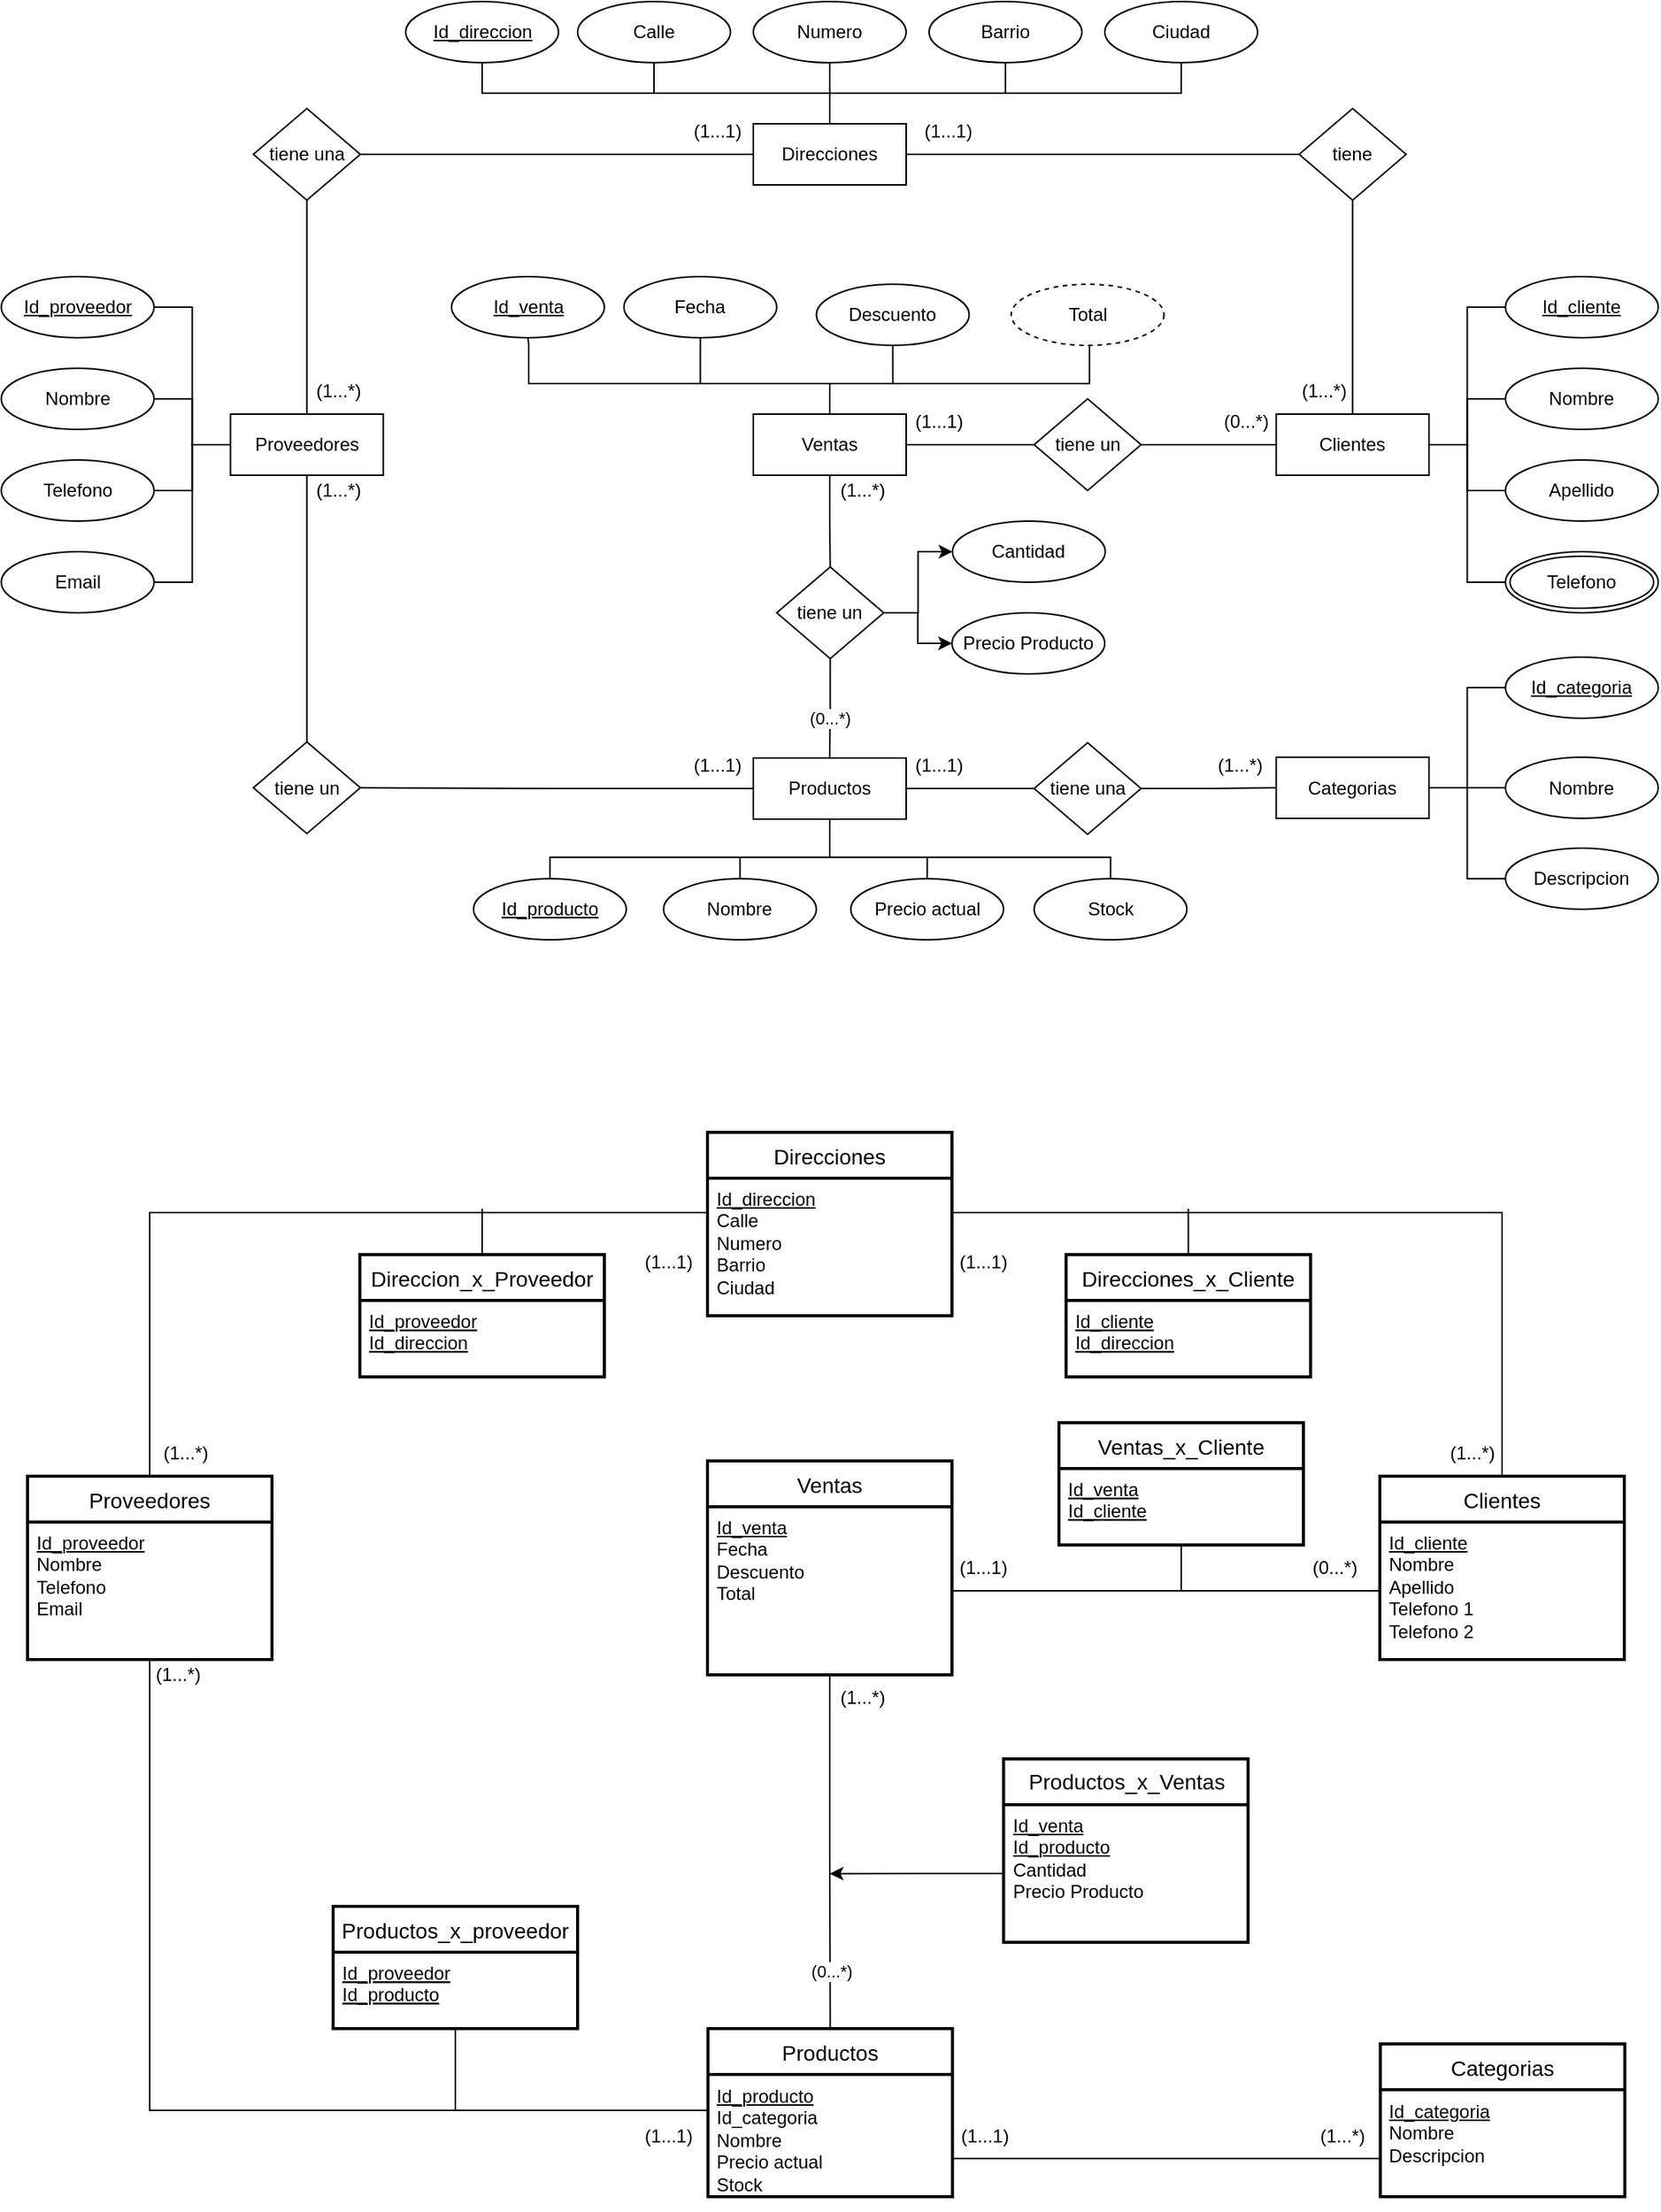 <mxfile version="21.1.2" type="device">
  <diagram name="Página-1" id="Vx8l0Do_V6UmgyALulDZ">
    <mxGraphModel dx="923" dy="1652" grid="1" gridSize="10" guides="1" tooltips="1" connect="1" arrows="1" fold="1" page="0" pageScale="1" pageWidth="1169" pageHeight="827" math="0" shadow="0">
      <root>
        <mxCell id="0" />
        <mxCell id="1" parent="0" />
        <mxCell id="NKKpo_6QR2AicrGkwhD3-380" style="edgeStyle=orthogonalEdgeStyle;rounded=0;orthogonalLoop=1;jettySize=auto;html=1;entryX=1;entryY=0.25;entryDx=0;entryDy=0;endArrow=none;endFill=0;" parent="1" source="NKKpo_6QR2AicrGkwhD3-164" target="NKKpo_6QR2AicrGkwhD3-171" edge="1">
          <mxGeometry relative="1" as="geometry">
            <Array as="points">
              <mxPoint x="1610" y="363" />
            </Array>
          </mxGeometry>
        </mxCell>
        <mxCell id="NKKpo_6QR2AicrGkwhD3-164" value="Clientes" style="swimlane;childLayout=stackLayout;horizontal=1;startSize=30;horizontalStack=0;rounded=0;fontSize=14;fontStyle=0;strokeWidth=2;resizeParent=0;resizeLast=1;shadow=0;dashed=0;align=center;" parent="1" vertex="1">
          <mxGeometry x="1530" y="535" width="160" height="120" as="geometry" />
        </mxCell>
        <mxCell id="NKKpo_6QR2AicrGkwhD3-165" value="&lt;u&gt;Id_cliente&lt;/u&gt;&lt;br&gt;Nombre&lt;br&gt;Apellido&lt;br&gt;Telefono 1&lt;br&gt;Telefono 2" style="align=left;strokeColor=none;fillColor=none;spacingLeft=4;fontSize=12;verticalAlign=top;resizable=0;rotatable=0;part=1;html=1;rounded=0;" parent="NKKpo_6QR2AicrGkwhD3-164" vertex="1">
          <mxGeometry y="30" width="160" height="90" as="geometry" />
        </mxCell>
        <mxCell id="NKKpo_6QR2AicrGkwhD3-170" value="Direcciones" style="swimlane;childLayout=stackLayout;horizontal=1;startSize=30;horizontalStack=0;rounded=0;fontSize=14;fontStyle=0;strokeWidth=2;resizeParent=0;resizeLast=1;shadow=0;dashed=0;align=center;" parent="1" vertex="1">
          <mxGeometry x="1090" y="310" width="160" height="120" as="geometry" />
        </mxCell>
        <mxCell id="NKKpo_6QR2AicrGkwhD3-171" value="&lt;u&gt;Id_direccion&lt;/u&gt;&lt;br&gt;Calle&lt;br&gt;Numero&lt;br&gt;Barrio&lt;br&gt;Ciudad" style="align=left;strokeColor=none;fillColor=none;spacingLeft=4;fontSize=12;verticalAlign=top;resizable=0;rotatable=0;part=1;html=1;rounded=0;" parent="NKKpo_6QR2AicrGkwhD3-170" vertex="1">
          <mxGeometry y="30" width="160" height="90" as="geometry" />
        </mxCell>
        <mxCell id="NKKpo_6QR2AicrGkwhD3-382" style="edgeStyle=orthogonalEdgeStyle;rounded=0;orthogonalLoop=1;jettySize=auto;html=1;endArrow=none;endFill=0;" parent="1" source="NKKpo_6QR2AicrGkwhD3-172" edge="1">
          <mxGeometry relative="1" as="geometry">
            <mxPoint x="942.51" y="360" as="targetPoint" />
          </mxGeometry>
        </mxCell>
        <mxCell id="NKKpo_6QR2AicrGkwhD3-172" value="Direccion_x_Proveedor" style="swimlane;childLayout=stackLayout;horizontal=1;startSize=30;horizontalStack=0;rounded=0;fontSize=14;fontStyle=0;strokeWidth=2;resizeParent=0;resizeLast=1;shadow=0;dashed=0;align=center;" parent="1" vertex="1">
          <mxGeometry x="862.51" y="390" width="160" height="80" as="geometry" />
        </mxCell>
        <mxCell id="NKKpo_6QR2AicrGkwhD3-173" value="Id_proveedor&#xa;Id_direccion" style="align=left;strokeColor=none;fillColor=none;spacingLeft=4;fontSize=12;verticalAlign=top;resizable=0;rotatable=0;part=1;fontStyle=4;rounded=0;" parent="NKKpo_6QR2AicrGkwhD3-172" vertex="1">
          <mxGeometry y="30" width="160" height="50" as="geometry" />
        </mxCell>
        <mxCell id="NKKpo_6QR2AicrGkwhD3-383" style="edgeStyle=orthogonalEdgeStyle;rounded=0;orthogonalLoop=1;jettySize=auto;html=1;endArrow=none;endFill=0;" parent="1" source="NKKpo_6QR2AicrGkwhD3-174" edge="1">
          <mxGeometry relative="1" as="geometry">
            <mxPoint x="1404.69" y="360" as="targetPoint" />
          </mxGeometry>
        </mxCell>
        <mxCell id="NKKpo_6QR2AicrGkwhD3-174" value="Direcciones_x_Cliente" style="swimlane;childLayout=stackLayout;horizontal=1;startSize=30;horizontalStack=0;rounded=0;fontSize=14;fontStyle=0;strokeWidth=2;resizeParent=0;resizeLast=1;shadow=0;dashed=0;align=center;" parent="1" vertex="1">
          <mxGeometry x="1324.69" y="390" width="160" height="80" as="geometry" />
        </mxCell>
        <mxCell id="NKKpo_6QR2AicrGkwhD3-175" value="Id_cliente&#xa;Id_direccion" style="align=left;strokeColor=none;fillColor=none;spacingLeft=4;fontSize=12;verticalAlign=top;resizable=0;rotatable=0;part=1;fontStyle=4;rounded=0;" parent="NKKpo_6QR2AicrGkwhD3-174" vertex="1">
          <mxGeometry y="30" width="160" height="50" as="geometry" />
        </mxCell>
        <mxCell id="NKKpo_6QR2AicrGkwhD3-379" style="edgeStyle=orthogonalEdgeStyle;rounded=0;orthogonalLoop=1;jettySize=auto;html=1;entryX=0;entryY=0.25;entryDx=0;entryDy=0;endArrow=none;endFill=0;exitX=0.5;exitY=0;exitDx=0;exitDy=0;" parent="1" source="NKKpo_6QR2AicrGkwhD3-176" target="NKKpo_6QR2AicrGkwhD3-171" edge="1">
          <mxGeometry relative="1" as="geometry" />
        </mxCell>
        <mxCell id="NKKpo_6QR2AicrGkwhD3-176" value="Proveedores" style="swimlane;childLayout=stackLayout;horizontal=1;startSize=30;horizontalStack=0;rounded=0;fontSize=14;fontStyle=0;strokeWidth=2;resizeParent=0;resizeLast=1;shadow=0;dashed=0;align=center;" parent="1" vertex="1">
          <mxGeometry x="645" y="535" width="160" height="120" as="geometry" />
        </mxCell>
        <mxCell id="NKKpo_6QR2AicrGkwhD3-177" value="&lt;u&gt;Id_proveedor&lt;/u&gt;&lt;br&gt;Nombre&lt;br&gt;Telefono&lt;br&gt;Email" style="align=left;strokeColor=none;fillColor=none;spacingLeft=4;fontSize=12;verticalAlign=top;resizable=0;rotatable=0;part=1;html=1;rounded=0;" parent="NKKpo_6QR2AicrGkwhD3-176" vertex="1">
          <mxGeometry y="30" width="160" height="90" as="geometry" />
        </mxCell>
        <mxCell id="NKKpo_6QR2AicrGkwhD3-182" value="Productos_x_proveedor" style="swimlane;childLayout=stackLayout;horizontal=1;startSize=30;horizontalStack=0;rounded=0;fontSize=14;fontStyle=0;strokeWidth=2;resizeParent=0;resizeLast=1;shadow=0;dashed=0;align=center;" parent="1" vertex="1">
          <mxGeometry x="845.01" y="816.54" width="160" height="80" as="geometry" />
        </mxCell>
        <mxCell id="NKKpo_6QR2AicrGkwhD3-183" value="Id_proveedor&#xa;Id_producto" style="align=left;strokeColor=none;fillColor=none;spacingLeft=4;fontSize=12;verticalAlign=top;resizable=0;rotatable=0;part=1;fontStyle=4;rounded=0;" parent="NKKpo_6QR2AicrGkwhD3-182" vertex="1">
          <mxGeometry y="30" width="160" height="50" as="geometry" />
        </mxCell>
        <mxCell id="NKKpo_6QR2AicrGkwhD3-184" value="Ventas" style="swimlane;childLayout=stackLayout;horizontal=1;startSize=30;horizontalStack=0;rounded=0;fontSize=14;fontStyle=0;strokeWidth=2;resizeParent=0;resizeLast=1;shadow=0;dashed=0;align=center;" parent="1" vertex="1">
          <mxGeometry x="1090" y="525" width="160" height="140" as="geometry" />
        </mxCell>
        <mxCell id="NKKpo_6QR2AicrGkwhD3-185" value="&lt;u&gt;Id_venta&lt;/u&gt;&lt;br&gt;Fecha&lt;br&gt;Descuento&lt;br&gt;Total" style="align=left;strokeColor=none;fillColor=none;spacingLeft=4;fontSize=12;verticalAlign=top;resizable=0;rotatable=0;part=1;html=1;rounded=0;" parent="NKKpo_6QR2AicrGkwhD3-184" vertex="1">
          <mxGeometry y="30" width="160" height="110" as="geometry" />
        </mxCell>
        <mxCell id="NKKpo_6QR2AicrGkwhD3-214" style="edgeStyle=orthogonalEdgeStyle;rounded=0;orthogonalLoop=1;jettySize=auto;html=1;endArrow=none;endFill=0;" parent="1" source="NKKpo_6QR2AicrGkwhD3-189" edge="1">
          <mxGeometry relative="1" as="geometry">
            <mxPoint x="1405" y="610" as="targetPoint" />
            <Array as="points">
              <mxPoint x="1400" y="610" />
            </Array>
          </mxGeometry>
        </mxCell>
        <mxCell id="NKKpo_6QR2AicrGkwhD3-189" value="Ventas_x_Cliente" style="swimlane;childLayout=stackLayout;horizontal=1;startSize=30;horizontalStack=0;rounded=0;fontSize=14;fontStyle=0;strokeWidth=2;resizeParent=0;resizeLast=1;shadow=0;dashed=0;align=center;" parent="1" vertex="1">
          <mxGeometry x="1320" y="500" width="160" height="80" as="geometry" />
        </mxCell>
        <mxCell id="NKKpo_6QR2AicrGkwhD3-190" value="Id_venta&#xa;Id_cliente" style="align=left;strokeColor=none;fillColor=none;spacingLeft=4;fontSize=12;verticalAlign=top;resizable=0;rotatable=0;part=1;fontStyle=4;rounded=0;" parent="NKKpo_6QR2AicrGkwhD3-189" vertex="1">
          <mxGeometry y="30" width="160" height="50" as="geometry" />
        </mxCell>
        <mxCell id="NKKpo_6QR2AicrGkwhD3-193" value="Productos" style="swimlane;childLayout=stackLayout;horizontal=1;startSize=30;horizontalStack=0;rounded=0;fontSize=14;fontStyle=0;strokeWidth=2;resizeParent=0;resizeLast=1;shadow=0;dashed=0;align=center;" parent="1" vertex="1">
          <mxGeometry x="1090.31" y="896.54" width="160" height="110" as="geometry" />
        </mxCell>
        <mxCell id="NKKpo_6QR2AicrGkwhD3-194" value="&lt;u&gt;Id_producto&lt;/u&gt;&lt;br&gt;Id_categoria&lt;br&gt;Nombre&lt;br&gt;Precio actual&lt;br&gt;Stock" style="align=left;strokeColor=none;fillColor=none;spacingLeft=4;fontSize=12;verticalAlign=top;resizable=0;rotatable=0;part=1;html=1;rounded=0;" parent="NKKpo_6QR2AicrGkwhD3-193" vertex="1">
          <mxGeometry y="30" width="160" height="80" as="geometry" />
        </mxCell>
        <mxCell id="xlBLzDlkj7AN3miujO5g-2" style="edgeStyle=orthogonalEdgeStyle;rounded=0;orthogonalLoop=1;jettySize=auto;html=1;exitX=0.5;exitY=1;exitDx=0;exitDy=0;" parent="NKKpo_6QR2AicrGkwhD3-193" source="NKKpo_6QR2AicrGkwhD3-194" target="NKKpo_6QR2AicrGkwhD3-194" edge="1">
          <mxGeometry relative="1" as="geometry" />
        </mxCell>
        <mxCell id="NKKpo_6QR2AicrGkwhD3-195" style="edgeStyle=orthogonalEdgeStyle;rounded=0;orthogonalLoop=1;jettySize=auto;html=1;entryX=0.5;entryY=0;entryDx=0;entryDy=0;endArrow=none;endFill=0;" parent="1" source="NKKpo_6QR2AicrGkwhD3-185" target="NKKpo_6QR2AicrGkwhD3-193" edge="1">
          <mxGeometry relative="1" as="geometry" />
        </mxCell>
        <mxCell id="CZoy9feVWQ8xKmOK6TUU-2" value="(0...*)" style="edgeLabel;html=1;align=center;verticalAlign=middle;resizable=0;points=[];rounded=0;" vertex="1" connectable="0" parent="NKKpo_6QR2AicrGkwhD3-195">
          <mxGeometry x="0.231" y="1" relative="1" as="geometry">
            <mxPoint x="-1" y="52" as="offset" />
          </mxGeometry>
        </mxCell>
        <mxCell id="NKKpo_6QR2AicrGkwhD3-206" value="Categorias" style="swimlane;childLayout=stackLayout;horizontal=1;startSize=30;horizontalStack=0;rounded=0;fontSize=14;fontStyle=0;strokeWidth=2;resizeParent=0;resizeLast=1;shadow=0;dashed=0;align=center;" parent="1" vertex="1">
          <mxGeometry x="1530.31" y="906.54" width="160" height="100" as="geometry" />
        </mxCell>
        <mxCell id="NKKpo_6QR2AicrGkwhD3-207" value="&lt;u&gt;Id_categoria&lt;/u&gt;&lt;br&gt;Nombre&lt;br&gt;Descripcion" style="align=left;strokeColor=none;fillColor=none;spacingLeft=4;fontSize=12;verticalAlign=top;resizable=0;rotatable=0;part=1;html=1;rounded=0;" parent="NKKpo_6QR2AicrGkwhD3-206" vertex="1">
          <mxGeometry y="30" width="160" height="70" as="geometry" />
        </mxCell>
        <mxCell id="NKKpo_6QR2AicrGkwhD3-208" style="edgeStyle=orthogonalEdgeStyle;rounded=0;orthogonalLoop=1;jettySize=auto;html=1;entryX=0;entryY=0.5;entryDx=0;entryDy=0;endArrow=none;endFill=0;" parent="1" source="NKKpo_6QR2AicrGkwhD3-185" target="NKKpo_6QR2AicrGkwhD3-165" edge="1">
          <mxGeometry relative="1" as="geometry" />
        </mxCell>
        <mxCell id="NKKpo_6QR2AicrGkwhD3-312" style="edgeStyle=orthogonalEdgeStyle;rounded=0;orthogonalLoop=1;jettySize=auto;html=1;entryX=0.5;entryY=1;entryDx=0;entryDy=0;endArrow=none;endFill=0;" parent="1" source="NKKpo_6QR2AicrGkwhD3-215" target="NKKpo_6QR2AicrGkwhD3-216" edge="1">
          <mxGeometry relative="1" as="geometry">
            <Array as="points">
              <mxPoint x="1170" y="-180" />
              <mxPoint x="973" y="-180" />
              <mxPoint x="973" y="-205" />
            </Array>
          </mxGeometry>
        </mxCell>
        <mxCell id="NKKpo_6QR2AicrGkwhD3-313" style="edgeStyle=orthogonalEdgeStyle;rounded=0;orthogonalLoop=1;jettySize=auto;html=1;entryX=0.5;entryY=1;entryDx=0;entryDy=0;endArrow=none;endFill=0;" parent="1" source="NKKpo_6QR2AicrGkwhD3-215" target="NKKpo_6QR2AicrGkwhD3-217" edge="1">
          <mxGeometry relative="1" as="geometry">
            <Array as="points">
              <mxPoint x="1170" y="-180" />
              <mxPoint x="1085" y="-180" />
            </Array>
          </mxGeometry>
        </mxCell>
        <mxCell id="NKKpo_6QR2AicrGkwhD3-315" style="edgeStyle=orthogonalEdgeStyle;rounded=0;orthogonalLoop=1;jettySize=auto;html=1;entryX=0.5;entryY=1;entryDx=0;entryDy=0;endArrow=none;endFill=0;" parent="1" source="NKKpo_6QR2AicrGkwhD3-215" target="NKKpo_6QR2AicrGkwhD3-219" edge="1">
          <mxGeometry relative="1" as="geometry">
            <Array as="points">
              <mxPoint x="1170" y="-180" />
              <mxPoint x="1211" y="-180" />
            </Array>
          </mxGeometry>
        </mxCell>
        <mxCell id="NKKpo_6QR2AicrGkwhD3-316" style="edgeStyle=orthogonalEdgeStyle;rounded=0;orthogonalLoop=1;jettySize=auto;html=1;entryX=0.5;entryY=1;entryDx=0;entryDy=0;endArrow=none;endFill=0;" parent="1" source="NKKpo_6QR2AicrGkwhD3-215" target="QuY0Wn-GK11JyXLJ65-H-1" edge="1">
          <mxGeometry relative="1" as="geometry">
            <Array as="points">
              <mxPoint x="1170" y="-180" />
              <mxPoint x="1340" y="-180" />
              <mxPoint x="1340" y="-205" />
            </Array>
            <mxPoint x="1402.19" y="-207.28" as="targetPoint" />
          </mxGeometry>
        </mxCell>
        <mxCell id="NKKpo_6QR2AicrGkwhD3-319" style="edgeStyle=orthogonalEdgeStyle;rounded=0;orthogonalLoop=1;jettySize=auto;html=1;entryX=0;entryY=0.5;entryDx=0;entryDy=0;endArrow=none;endFill=0;" parent="1" source="NKKpo_6QR2AicrGkwhD3-215" target="NKKpo_6QR2AicrGkwhD3-232" edge="1">
          <mxGeometry relative="1" as="geometry" />
        </mxCell>
        <mxCell id="NKKpo_6QR2AicrGkwhD3-327" style="edgeStyle=orthogonalEdgeStyle;rounded=0;orthogonalLoop=1;jettySize=auto;html=1;endArrow=none;endFill=0;" parent="1" source="NKKpo_6QR2AicrGkwhD3-215" target="NKKpo_6QR2AicrGkwhD3-234" edge="1">
          <mxGeometry relative="1" as="geometry" />
        </mxCell>
        <mxCell id="NKKpo_6QR2AicrGkwhD3-215" value="Ventas" style="rounded=0;arcSize=10;whiteSpace=wrap;html=1;align=center;" parent="1" vertex="1">
          <mxGeometry x="1120.01" y="-160" width="100" height="40" as="geometry" />
        </mxCell>
        <mxCell id="NKKpo_6QR2AicrGkwhD3-216" value="&lt;u&gt;Id_venta&lt;/u&gt;" style="ellipse;whiteSpace=wrap;html=1;align=center;rounded=0;" parent="1" vertex="1">
          <mxGeometry x="922.51" y="-250" width="100" height="40" as="geometry" />
        </mxCell>
        <mxCell id="NKKpo_6QR2AicrGkwhD3-217" value="Fecha" style="ellipse;whiteSpace=wrap;html=1;align=center;rounded=0;" parent="1" vertex="1">
          <mxGeometry x="1035.32" y="-250" width="100" height="40" as="geometry" />
        </mxCell>
        <mxCell id="NKKpo_6QR2AicrGkwhD3-218" value="Cantidad" style="ellipse;whiteSpace=wrap;html=1;align=center;rounded=0;" parent="1" vertex="1">
          <mxGeometry x="1250.31" y="-90" width="100" height="40" as="geometry" />
        </mxCell>
        <mxCell id="NKKpo_6QR2AicrGkwhD3-219" value="Descuento" style="ellipse;whiteSpace=wrap;html=1;align=center;rounded=0;" parent="1" vertex="1">
          <mxGeometry x="1161.26" y="-245" width="100" height="40" as="geometry" />
        </mxCell>
        <mxCell id="NKKpo_6QR2AicrGkwhD3-221" style="edgeStyle=orthogonalEdgeStyle;rounded=0;orthogonalLoop=1;jettySize=auto;html=1;entryX=0;entryY=0.5;entryDx=0;entryDy=0;endArrow=none;endFill=0;" parent="1" source="NKKpo_6QR2AicrGkwhD3-225" target="NKKpo_6QR2AicrGkwhD3-226" edge="1">
          <mxGeometry relative="1" as="geometry" />
        </mxCell>
        <mxCell id="NKKpo_6QR2AicrGkwhD3-222" style="edgeStyle=orthogonalEdgeStyle;rounded=0;orthogonalLoop=1;jettySize=auto;html=1;entryX=0;entryY=0.5;entryDx=0;entryDy=0;endArrow=none;endFill=0;" parent="1" source="NKKpo_6QR2AicrGkwhD3-225" target="NKKpo_6QR2AicrGkwhD3-228" edge="1">
          <mxGeometry relative="1" as="geometry" />
        </mxCell>
        <mxCell id="NKKpo_6QR2AicrGkwhD3-223" style="edgeStyle=orthogonalEdgeStyle;rounded=0;orthogonalLoop=1;jettySize=auto;html=1;entryX=0;entryY=0.5;entryDx=0;entryDy=0;endArrow=none;endFill=0;" parent="1" source="NKKpo_6QR2AicrGkwhD3-225" target="NKKpo_6QR2AicrGkwhD3-227" edge="1">
          <mxGeometry relative="1" as="geometry" />
        </mxCell>
        <mxCell id="NKKpo_6QR2AicrGkwhD3-224" style="edgeStyle=orthogonalEdgeStyle;rounded=0;orthogonalLoop=1;jettySize=auto;html=1;entryX=0;entryY=0.5;entryDx=0;entryDy=0;endArrow=none;endFill=0;" parent="1" source="NKKpo_6QR2AicrGkwhD3-225" target="NKKpo_6QR2AicrGkwhD3-229" edge="1">
          <mxGeometry relative="1" as="geometry" />
        </mxCell>
        <mxCell id="NKKpo_6QR2AicrGkwhD3-323" style="edgeStyle=orthogonalEdgeStyle;rounded=0;orthogonalLoop=1;jettySize=auto;html=1;entryX=0.5;entryY=1;entryDx=0;entryDy=0;endArrow=none;endFill=0;" parent="1" source="NKKpo_6QR2AicrGkwhD3-225" target="NKKpo_6QR2AicrGkwhD3-321" edge="1">
          <mxGeometry relative="1" as="geometry" />
        </mxCell>
        <mxCell id="NKKpo_6QR2AicrGkwhD3-225" value="Clientes" style="rounded=0;arcSize=10;whiteSpace=wrap;html=1;align=center;" parent="1" vertex="1">
          <mxGeometry x="1462.19" y="-160" width="100" height="40" as="geometry" />
        </mxCell>
        <mxCell id="NKKpo_6QR2AicrGkwhD3-226" value="&lt;u&gt;Id_cliente&lt;/u&gt;" style="ellipse;whiteSpace=wrap;html=1;align=center;rounded=0;" parent="1" vertex="1">
          <mxGeometry x="1612.19" y="-250" width="100" height="40" as="geometry" />
        </mxCell>
        <mxCell id="NKKpo_6QR2AicrGkwhD3-227" value="Apellido" style="ellipse;whiteSpace=wrap;html=1;align=center;rounded=0;" parent="1" vertex="1">
          <mxGeometry x="1612.19" y="-130" width="100" height="40" as="geometry" />
        </mxCell>
        <mxCell id="NKKpo_6QR2AicrGkwhD3-228" value="Nombre" style="ellipse;whiteSpace=wrap;html=1;align=center;rounded=0;" parent="1" vertex="1">
          <mxGeometry x="1612.19" y="-190" width="100" height="40" as="geometry" />
        </mxCell>
        <mxCell id="NKKpo_6QR2AicrGkwhD3-229" value="Telefono" style="ellipse;shape=doubleEllipse;margin=3;whiteSpace=wrap;html=1;align=center;rounded=0;" parent="1" vertex="1">
          <mxGeometry x="1612.19" y="-70" width="100" height="40" as="geometry" />
        </mxCell>
        <mxCell id="NKKpo_6QR2AicrGkwhD3-320" style="edgeStyle=orthogonalEdgeStyle;rounded=0;orthogonalLoop=1;jettySize=auto;html=1;entryX=0;entryY=0.5;entryDx=0;entryDy=0;endArrow=none;endFill=0;" parent="1" source="NKKpo_6QR2AicrGkwhD3-232" target="NKKpo_6QR2AicrGkwhD3-225" edge="1">
          <mxGeometry relative="1" as="geometry" />
        </mxCell>
        <mxCell id="NKKpo_6QR2AicrGkwhD3-232" value="tiene un" style="shape=rhombus;perimeter=rhombusPerimeter;whiteSpace=wrap;html=1;align=center;rounded=0;" parent="1" vertex="1">
          <mxGeometry x="1303.76" y="-170" width="70" height="60" as="geometry" />
        </mxCell>
        <mxCell id="NKKpo_6QR2AicrGkwhD3-329" style="edgeStyle=orthogonalEdgeStyle;rounded=0;orthogonalLoop=1;jettySize=auto;html=1;entryX=0.5;entryY=0;entryDx=0;entryDy=0;endArrow=none;endFill=0;" parent="1" source="NKKpo_6QR2AicrGkwhD3-233" target="NKKpo_6QR2AicrGkwhD3-235" edge="1">
          <mxGeometry relative="1" as="geometry">
            <Array as="points">
              <mxPoint x="1169.82" y="130" />
              <mxPoint x="986.82" y="130" />
            </Array>
          </mxGeometry>
        </mxCell>
        <mxCell id="NKKpo_6QR2AicrGkwhD3-333" style="edgeStyle=orthogonalEdgeStyle;rounded=0;orthogonalLoop=1;jettySize=auto;html=1;entryX=0.5;entryY=0;entryDx=0;entryDy=0;endArrow=none;endFill=0;" parent="1" source="NKKpo_6QR2AicrGkwhD3-233" target="NKKpo_6QR2AicrGkwhD3-236" edge="1">
          <mxGeometry relative="1" as="geometry">
            <Array as="points">
              <mxPoint x="1169.82" y="130" />
              <mxPoint x="1110.82" y="130" />
            </Array>
          </mxGeometry>
        </mxCell>
        <mxCell id="NKKpo_6QR2AicrGkwhD3-334" style="edgeStyle=orthogonalEdgeStyle;rounded=0;orthogonalLoop=1;jettySize=auto;html=1;entryX=0.5;entryY=0;entryDx=0;entryDy=0;endArrow=none;endFill=0;" parent="1" source="NKKpo_6QR2AicrGkwhD3-233" target="NKKpo_6QR2AicrGkwhD3-238" edge="1">
          <mxGeometry relative="1" as="geometry">
            <Array as="points">
              <mxPoint x="1169.82" y="130" />
              <mxPoint x="1233.82" y="130" />
            </Array>
          </mxGeometry>
        </mxCell>
        <mxCell id="NKKpo_6QR2AicrGkwhD3-335" style="edgeStyle=orthogonalEdgeStyle;rounded=0;orthogonalLoop=1;jettySize=auto;html=1;entryX=0.5;entryY=0;entryDx=0;entryDy=0;endArrow=none;endFill=0;" parent="1" source="NKKpo_6QR2AicrGkwhD3-233" target="NKKpo_6QR2AicrGkwhD3-237" edge="1">
          <mxGeometry relative="1" as="geometry">
            <Array as="points">
              <mxPoint x="1169.82" y="130" />
              <mxPoint x="1353.82" y="130" />
            </Array>
          </mxGeometry>
        </mxCell>
        <mxCell id="NKKpo_6QR2AicrGkwhD3-337" style="edgeStyle=orthogonalEdgeStyle;rounded=0;orthogonalLoop=1;jettySize=auto;html=1;entryX=0;entryY=0.5;entryDx=0;entryDy=0;endArrow=none;endFill=0;" parent="1" source="NKKpo_6QR2AicrGkwhD3-233" target="NKKpo_6QR2AicrGkwhD3-336" edge="1">
          <mxGeometry relative="1" as="geometry" />
        </mxCell>
        <mxCell id="NKKpo_6QR2AicrGkwhD3-344" style="edgeStyle=orthogonalEdgeStyle;rounded=0;orthogonalLoop=1;jettySize=auto;html=1;entryX=1;entryY=0.5;entryDx=0;entryDy=0;endArrow=none;endFill=0;" parent="1" source="NKKpo_6QR2AicrGkwhD3-233" target="NKKpo_6QR2AicrGkwhD3-342" edge="1">
          <mxGeometry relative="1" as="geometry" />
        </mxCell>
        <mxCell id="NKKpo_6QR2AicrGkwhD3-233" value="Productos" style="rounded=0;arcSize=10;whiteSpace=wrap;html=1;align=center;" parent="1" vertex="1">
          <mxGeometry x="1120.01" y="65" width="100" height="40" as="geometry" />
        </mxCell>
        <mxCell id="NKKpo_6QR2AicrGkwhD3-328" style="edgeStyle=orthogonalEdgeStyle;rounded=0;orthogonalLoop=1;jettySize=auto;html=1;endArrow=none;endFill=0;" parent="1" source="NKKpo_6QR2AicrGkwhD3-234" target="NKKpo_6QR2AicrGkwhD3-233" edge="1">
          <mxGeometry relative="1" as="geometry" />
        </mxCell>
        <mxCell id="CZoy9feVWQ8xKmOK6TUU-1" value="(0...*)" style="edgeLabel;html=1;align=center;verticalAlign=middle;resizable=0;points=[];rounded=0;" vertex="1" connectable="0" parent="NKKpo_6QR2AicrGkwhD3-328">
          <mxGeometry x="0.198" relative="1" as="geometry">
            <mxPoint as="offset" />
          </mxGeometry>
        </mxCell>
        <mxCell id="CZoy9feVWQ8xKmOK6TUU-14" style="edgeStyle=orthogonalEdgeStyle;rounded=0;orthogonalLoop=1;jettySize=auto;html=1;entryX=0;entryY=0.5;entryDx=0;entryDy=0;" edge="1" parent="1" source="NKKpo_6QR2AicrGkwhD3-234" target="NKKpo_6QR2AicrGkwhD3-218">
          <mxGeometry relative="1" as="geometry" />
        </mxCell>
        <mxCell id="CZoy9feVWQ8xKmOK6TUU-15" style="edgeStyle=orthogonalEdgeStyle;rounded=0;orthogonalLoop=1;jettySize=auto;html=1;entryX=0;entryY=0.5;entryDx=0;entryDy=0;" edge="1" parent="1" source="NKKpo_6QR2AicrGkwhD3-234" target="QuY0Wn-GK11JyXLJ65-H-2">
          <mxGeometry relative="1" as="geometry" />
        </mxCell>
        <mxCell id="NKKpo_6QR2AicrGkwhD3-234" value="tiene un" style="shape=rhombus;perimeter=rhombusPerimeter;whiteSpace=wrap;html=1;align=center;rounded=0;" parent="1" vertex="1">
          <mxGeometry x="1135.32" y="-60" width="70" height="60" as="geometry" />
        </mxCell>
        <mxCell id="NKKpo_6QR2AicrGkwhD3-235" value="&lt;u&gt;Id_producto&lt;/u&gt;" style="ellipse;whiteSpace=wrap;html=1;align=center;rounded=0;" parent="1" vertex="1">
          <mxGeometry x="936.89" y="144" width="100" height="40" as="geometry" />
        </mxCell>
        <mxCell id="NKKpo_6QR2AicrGkwhD3-236" value="Nombre" style="ellipse;whiteSpace=wrap;html=1;align=center;rounded=0;" parent="1" vertex="1">
          <mxGeometry x="1061.26" y="144" width="100" height="40" as="geometry" />
        </mxCell>
        <mxCell id="NKKpo_6QR2AicrGkwhD3-237" value="Stock" style="ellipse;whiteSpace=wrap;html=1;align=center;rounded=0;" parent="1" vertex="1">
          <mxGeometry x="1303.76" y="144" width="100" height="40" as="geometry" />
        </mxCell>
        <mxCell id="NKKpo_6QR2AicrGkwhD3-238" value="Precio actual" style="ellipse;whiteSpace=wrap;html=1;align=center;rounded=0;" parent="1" vertex="1">
          <mxGeometry x="1183.76" y="144" width="100" height="40" as="geometry" />
        </mxCell>
        <mxCell id="NKKpo_6QR2AicrGkwhD3-265" style="edgeStyle=orthogonalEdgeStyle;rounded=0;orthogonalLoop=1;jettySize=auto;html=1;entryX=0.5;entryY=1;entryDx=0;entryDy=0;endArrow=none;endFill=0;" parent="1" source="NKKpo_6QR2AicrGkwhD3-270" target="NKKpo_6QR2AicrGkwhD3-272" edge="1">
          <mxGeometry relative="1" as="geometry">
            <Array as="points">
              <mxPoint x="1170.01" y="-370" />
              <mxPoint x="1055.01" y="-370" />
            </Array>
          </mxGeometry>
        </mxCell>
        <mxCell id="NKKpo_6QR2AicrGkwhD3-266" style="edgeStyle=orthogonalEdgeStyle;rounded=0;orthogonalLoop=1;jettySize=auto;html=1;entryX=0.5;entryY=1;entryDx=0;entryDy=0;endArrow=none;endFill=0;" parent="1" source="NKKpo_6QR2AicrGkwhD3-270" target="NKKpo_6QR2AicrGkwhD3-271" edge="1">
          <mxGeometry relative="1" as="geometry" />
        </mxCell>
        <mxCell id="NKKpo_6QR2AicrGkwhD3-267" style="edgeStyle=orthogonalEdgeStyle;rounded=0;orthogonalLoop=1;jettySize=auto;html=1;endArrow=none;endFill=0;" parent="1" source="NKKpo_6QR2AicrGkwhD3-270" target="NKKpo_6QR2AicrGkwhD3-273" edge="1">
          <mxGeometry relative="1" as="geometry">
            <Array as="points">
              <mxPoint x="1170.01" y="-370" />
              <mxPoint x="1285.01" y="-370" />
            </Array>
          </mxGeometry>
        </mxCell>
        <mxCell id="NKKpo_6QR2AicrGkwhD3-268" style="edgeStyle=orthogonalEdgeStyle;rounded=0;orthogonalLoop=1;jettySize=auto;html=1;entryX=0.5;entryY=1;entryDx=0;entryDy=0;endArrow=none;endFill=0;" parent="1" source="NKKpo_6QR2AicrGkwhD3-270" target="NKKpo_6QR2AicrGkwhD3-274" edge="1">
          <mxGeometry relative="1" as="geometry">
            <Array as="points">
              <mxPoint x="1170.01" y="-370" />
              <mxPoint x="1400.01" y="-370" />
            </Array>
          </mxGeometry>
        </mxCell>
        <mxCell id="NKKpo_6QR2AicrGkwhD3-269" style="edgeStyle=orthogonalEdgeStyle;rounded=0;orthogonalLoop=1;jettySize=auto;html=1;entryX=0.5;entryY=1;entryDx=0;entryDy=0;endArrow=none;endFill=0;" parent="1" source="NKKpo_6QR2AicrGkwhD3-270" target="NKKpo_6QR2AicrGkwhD3-279" edge="1">
          <mxGeometry relative="1" as="geometry">
            <Array as="points">
              <mxPoint x="1170.01" y="-370" />
              <mxPoint x="942.01" y="-370" />
            </Array>
          </mxGeometry>
        </mxCell>
        <mxCell id="NKKpo_6QR2AicrGkwhD3-270" value="Direcciones" style="rounded=0;arcSize=10;whiteSpace=wrap;html=1;align=center;" parent="1" vertex="1">
          <mxGeometry x="1120.01" y="-350" width="100" height="40" as="geometry" />
        </mxCell>
        <mxCell id="NKKpo_6QR2AicrGkwhD3-271" value="Numero" style="ellipse;whiteSpace=wrap;html=1;align=center;rounded=0;" parent="1" vertex="1">
          <mxGeometry x="1120.01" y="-430" width="100" height="40" as="geometry" />
        </mxCell>
        <mxCell id="NKKpo_6QR2AicrGkwhD3-272" value="Calle" style="ellipse;whiteSpace=wrap;html=1;align=center;rounded=0;" parent="1" vertex="1">
          <mxGeometry x="1005.01" y="-430" width="100" height="40" as="geometry" />
        </mxCell>
        <mxCell id="NKKpo_6QR2AicrGkwhD3-273" value="Barrio" style="ellipse;whiteSpace=wrap;html=1;align=center;rounded=0;" parent="1" vertex="1">
          <mxGeometry x="1235.01" y="-430" width="100" height="40" as="geometry" />
        </mxCell>
        <mxCell id="NKKpo_6QR2AicrGkwhD3-274" value="Ciudad" style="ellipse;whiteSpace=wrap;html=1;align=center;rounded=0;" parent="1" vertex="1">
          <mxGeometry x="1350.01" y="-430" width="100" height="40" as="geometry" />
        </mxCell>
        <mxCell id="NKKpo_6QR2AicrGkwhD3-277" value="(1...1)" style="text;strokeColor=none;fillColor=none;align=left;verticalAlign=middle;spacingLeft=4;spacingRight=4;overflow=hidden;points=[[0,0.5],[1,0.5]];portConstraint=eastwest;rotatable=0;whiteSpace=wrap;html=1;rounded=0;" parent="1" vertex="1">
          <mxGeometry x="1075.01" y="-360" width="55" height="30" as="geometry" />
        </mxCell>
        <mxCell id="NKKpo_6QR2AicrGkwhD3-278" value="(1...1)" style="text;strokeColor=none;fillColor=none;align=left;verticalAlign=middle;spacingLeft=4;spacingRight=4;overflow=hidden;points=[[0,0.5],[1,0.5]];portConstraint=eastwest;rotatable=0;whiteSpace=wrap;html=1;rounded=0;" parent="1" vertex="1">
          <mxGeometry x="1225.64" y="-360" width="55" height="30" as="geometry" />
        </mxCell>
        <mxCell id="NKKpo_6QR2AicrGkwhD3-279" value="&lt;u&gt;Id_direccion&lt;/u&gt;" style="ellipse;whiteSpace=wrap;html=1;align=center;rounded=0;" parent="1" vertex="1">
          <mxGeometry x="892.51" y="-430" width="100" height="40" as="geometry" />
        </mxCell>
        <mxCell id="NKKpo_6QR2AicrGkwhD3-292" style="edgeStyle=orthogonalEdgeStyle;rounded=0;orthogonalLoop=1;jettySize=auto;html=1;entryX=1;entryY=0.5;entryDx=0;entryDy=0;endArrow=none;endFill=0;" parent="1" source="NKKpo_6QR2AicrGkwhD3-296" target="NKKpo_6QR2AicrGkwhD3-297" edge="1">
          <mxGeometry relative="1" as="geometry" />
        </mxCell>
        <mxCell id="NKKpo_6QR2AicrGkwhD3-293" style="edgeStyle=orthogonalEdgeStyle;rounded=0;orthogonalLoop=1;jettySize=auto;html=1;entryX=1;entryY=0.5;entryDx=0;entryDy=0;endArrow=none;endFill=0;" parent="1" source="NKKpo_6QR2AicrGkwhD3-296" target="NKKpo_6QR2AicrGkwhD3-298" edge="1">
          <mxGeometry relative="1" as="geometry" />
        </mxCell>
        <mxCell id="NKKpo_6QR2AicrGkwhD3-294" style="edgeStyle=orthogonalEdgeStyle;rounded=0;orthogonalLoop=1;jettySize=auto;html=1;entryX=1;entryY=0.5;entryDx=0;entryDy=0;endArrow=none;endFill=0;" parent="1" source="NKKpo_6QR2AicrGkwhD3-296" target="NKKpo_6QR2AicrGkwhD3-299" edge="1">
          <mxGeometry relative="1" as="geometry" />
        </mxCell>
        <mxCell id="NKKpo_6QR2AicrGkwhD3-295" style="edgeStyle=orthogonalEdgeStyle;rounded=0;orthogonalLoop=1;jettySize=auto;html=1;entryX=1;entryY=0.5;entryDx=0;entryDy=0;endArrow=none;endFill=0;" parent="1" source="NKKpo_6QR2AicrGkwhD3-296" target="NKKpo_6QR2AicrGkwhD3-300" edge="1">
          <mxGeometry relative="1" as="geometry" />
        </mxCell>
        <mxCell id="NKKpo_6QR2AicrGkwhD3-325" style="edgeStyle=orthogonalEdgeStyle;rounded=0;orthogonalLoop=1;jettySize=auto;html=1;entryX=0.5;entryY=1;entryDx=0;entryDy=0;endArrow=none;endFill=0;" parent="1" source="NKKpo_6QR2AicrGkwhD3-296" target="NKKpo_6QR2AicrGkwhD3-324" edge="1">
          <mxGeometry relative="1" as="geometry" />
        </mxCell>
        <mxCell id="NKKpo_6QR2AicrGkwhD3-296" value="Proveedores" style="rounded=0;arcSize=10;whiteSpace=wrap;html=1;align=center;" parent="1" vertex="1">
          <mxGeometry x="777.82" y="-160" width="100" height="40" as="geometry" />
        </mxCell>
        <mxCell id="NKKpo_6QR2AicrGkwhD3-297" value="&lt;u&gt;Id_proveedor&lt;/u&gt;" style="ellipse;whiteSpace=wrap;html=1;align=center;rounded=0;" parent="1" vertex="1">
          <mxGeometry x="627.82" y="-250" width="100" height="40" as="geometry" />
        </mxCell>
        <mxCell id="NKKpo_6QR2AicrGkwhD3-298" value="Nombre" style="ellipse;whiteSpace=wrap;html=1;align=center;rounded=0;" parent="1" vertex="1">
          <mxGeometry x="627.82" y="-190" width="100" height="40" as="geometry" />
        </mxCell>
        <mxCell id="NKKpo_6QR2AicrGkwhD3-299" value="Telefono" style="ellipse;whiteSpace=wrap;html=1;align=center;rounded=0;" parent="1" vertex="1">
          <mxGeometry x="627.82" y="-130" width="100" height="40" as="geometry" />
        </mxCell>
        <mxCell id="NKKpo_6QR2AicrGkwhD3-300" value="Email" style="ellipse;whiteSpace=wrap;html=1;align=center;rounded=0;" parent="1" vertex="1">
          <mxGeometry x="627.82" y="-70" width="100" height="40" as="geometry" />
        </mxCell>
        <mxCell id="NKKpo_6QR2AicrGkwhD3-339" style="edgeStyle=orthogonalEdgeStyle;rounded=0;orthogonalLoop=1;jettySize=auto;html=1;entryX=0;entryY=0.5;entryDx=0;entryDy=0;endArrow=none;endFill=0;" parent="1" source="NKKpo_6QR2AicrGkwhD3-303" target="NKKpo_6QR2AicrGkwhD3-310" edge="1">
          <mxGeometry relative="1" as="geometry" />
        </mxCell>
        <mxCell id="NKKpo_6QR2AicrGkwhD3-340" style="edgeStyle=orthogonalEdgeStyle;rounded=0;orthogonalLoop=1;jettySize=auto;html=1;entryX=0;entryY=0.5;entryDx=0;entryDy=0;endArrow=none;endFill=0;" parent="1" source="NKKpo_6QR2AicrGkwhD3-303" target="NKKpo_6QR2AicrGkwhD3-309" edge="1">
          <mxGeometry relative="1" as="geometry" />
        </mxCell>
        <mxCell id="NKKpo_6QR2AicrGkwhD3-341" style="edgeStyle=orthogonalEdgeStyle;rounded=0;orthogonalLoop=1;jettySize=auto;html=1;entryX=0;entryY=0.5;entryDx=0;entryDy=0;endArrow=none;endFill=0;" parent="1" source="NKKpo_6QR2AicrGkwhD3-303" target="NKKpo_6QR2AicrGkwhD3-311" edge="1">
          <mxGeometry relative="1" as="geometry" />
        </mxCell>
        <mxCell id="NKKpo_6QR2AicrGkwhD3-303" value="Categorias" style="rounded=0;arcSize=10;whiteSpace=wrap;html=1;align=center;" parent="1" vertex="1">
          <mxGeometry x="1462.19" y="64.5" width="100" height="40" as="geometry" />
        </mxCell>
        <mxCell id="NKKpo_6QR2AicrGkwhD3-309" value="Nombre" style="ellipse;whiteSpace=wrap;html=1;align=center;rounded=0;" parent="1" vertex="1">
          <mxGeometry x="1612.19" y="64.5" width="100" height="40" as="geometry" />
        </mxCell>
        <mxCell id="NKKpo_6QR2AicrGkwhD3-310" value="&lt;u&gt;Id_categoria&lt;/u&gt;" style="ellipse;whiteSpace=wrap;html=1;align=center;rounded=0;" parent="1" vertex="1">
          <mxGeometry x="1612.19" y="-1" width="100" height="40" as="geometry" />
        </mxCell>
        <mxCell id="NKKpo_6QR2AicrGkwhD3-311" value="Descripcion" style="ellipse;whiteSpace=wrap;html=1;align=center;rounded=0;" parent="1" vertex="1">
          <mxGeometry x="1612.19" y="124" width="100" height="40" as="geometry" />
        </mxCell>
        <mxCell id="NKKpo_6QR2AicrGkwhD3-322" style="edgeStyle=orthogonalEdgeStyle;rounded=0;orthogonalLoop=1;jettySize=auto;html=1;endArrow=none;endFill=0;entryX=1;entryY=0.5;entryDx=0;entryDy=0;" parent="1" source="NKKpo_6QR2AicrGkwhD3-321" target="NKKpo_6QR2AicrGkwhD3-270" edge="1">
          <mxGeometry relative="1" as="geometry">
            <mxPoint x="1257.82" y="-300" as="targetPoint" />
          </mxGeometry>
        </mxCell>
        <mxCell id="NKKpo_6QR2AicrGkwhD3-321" value="tiene" style="shape=rhombus;perimeter=rhombusPerimeter;whiteSpace=wrap;html=1;align=center;rounded=0;" parent="1" vertex="1">
          <mxGeometry x="1477.19" y="-360" width="70" height="60" as="geometry" />
        </mxCell>
        <mxCell id="NKKpo_6QR2AicrGkwhD3-326" style="edgeStyle=orthogonalEdgeStyle;rounded=0;orthogonalLoop=1;jettySize=auto;html=1;entryX=0;entryY=0.5;entryDx=0;entryDy=0;endArrow=none;endFill=0;" parent="1" source="NKKpo_6QR2AicrGkwhD3-324" target="NKKpo_6QR2AicrGkwhD3-270" edge="1">
          <mxGeometry relative="1" as="geometry" />
        </mxCell>
        <mxCell id="NKKpo_6QR2AicrGkwhD3-324" value="tiene una" style="shape=rhombus;perimeter=rhombusPerimeter;whiteSpace=wrap;html=1;align=center;rounded=0;" parent="1" vertex="1">
          <mxGeometry x="792.82" y="-360" width="70" height="60" as="geometry" />
        </mxCell>
        <mxCell id="NKKpo_6QR2AicrGkwhD3-338" style="edgeStyle=orthogonalEdgeStyle;rounded=0;orthogonalLoop=1;jettySize=auto;html=1;entryX=0;entryY=0.5;entryDx=0;entryDy=0;endArrow=none;endFill=0;" parent="1" source="NKKpo_6QR2AicrGkwhD3-336" target="NKKpo_6QR2AicrGkwhD3-303" edge="1">
          <mxGeometry relative="1" as="geometry" />
        </mxCell>
        <mxCell id="NKKpo_6QR2AicrGkwhD3-336" value="tiene una" style="shape=rhombus;perimeter=rhombusPerimeter;whiteSpace=wrap;html=1;align=center;rounded=0;" parent="1" vertex="1">
          <mxGeometry x="1303.76" y="55" width="70" height="60" as="geometry" />
        </mxCell>
        <mxCell id="NKKpo_6QR2AicrGkwhD3-345" style="edgeStyle=orthogonalEdgeStyle;rounded=0;orthogonalLoop=1;jettySize=auto;html=1;entryX=0.5;entryY=1;entryDx=0;entryDy=0;endArrow=none;endFill=0;" parent="1" source="NKKpo_6QR2AicrGkwhD3-342" target="NKKpo_6QR2AicrGkwhD3-296" edge="1">
          <mxGeometry relative="1" as="geometry" />
        </mxCell>
        <mxCell id="NKKpo_6QR2AicrGkwhD3-342" value="tiene un" style="shape=rhombus;perimeter=rhombusPerimeter;whiteSpace=wrap;html=1;align=center;rounded=0;" parent="1" vertex="1">
          <mxGeometry x="792.82" y="54.5" width="70" height="60" as="geometry" />
        </mxCell>
        <mxCell id="NKKpo_6QR2AicrGkwhD3-348" value="(1...*)" style="text;strokeColor=none;fillColor=none;align=left;verticalAlign=middle;spacingLeft=4;spacingRight=4;overflow=hidden;points=[[0,0.5],[1,0.5]];portConstraint=eastwest;rotatable=0;whiteSpace=wrap;html=1;rounded=0;" parent="1" vertex="1">
          <mxGeometry x="827.82" y="-190" width="55" height="30" as="geometry" />
        </mxCell>
        <mxCell id="NKKpo_6QR2AicrGkwhD3-350" value="(1...*)" style="text;strokeColor=none;fillColor=none;align=left;verticalAlign=middle;spacingLeft=4;spacingRight=4;overflow=hidden;points=[[0,0.5],[1,0.5]];portConstraint=eastwest;rotatable=0;whiteSpace=wrap;html=1;rounded=0;" parent="1" vertex="1">
          <mxGeometry x="1472.82" y="-190" width="55" height="30" as="geometry" />
        </mxCell>
        <mxCell id="NKKpo_6QR2AicrGkwhD3-353" value="(0...*)" style="text;strokeColor=none;fillColor=none;align=left;verticalAlign=middle;spacingLeft=4;spacingRight=4;overflow=hidden;points=[[0,0.5],[1,0.5]];portConstraint=eastwest;rotatable=0;whiteSpace=wrap;html=1;rounded=0;" parent="1" vertex="1">
          <mxGeometry x="1422.19" y="-170" width="55" height="30" as="geometry" />
        </mxCell>
        <mxCell id="NKKpo_6QR2AicrGkwhD3-357" value="(1...1)" style="text;strokeColor=none;fillColor=none;align=left;verticalAlign=middle;spacingLeft=4;spacingRight=4;overflow=hidden;points=[[0,0.5],[1,0.5]];portConstraint=eastwest;rotatable=0;whiteSpace=wrap;html=1;rounded=0;" parent="1" vertex="1">
          <mxGeometry x="1220.32" y="-170" width="55" height="30" as="geometry" />
        </mxCell>
        <mxCell id="NKKpo_6QR2AicrGkwhD3-358" value="(1...*)" style="text;strokeColor=none;fillColor=none;align=left;verticalAlign=middle;spacingLeft=4;spacingRight=4;overflow=hidden;points=[[0,0.5],[1,0.5]];portConstraint=eastwest;rotatable=0;whiteSpace=wrap;html=1;rounded=0;" parent="1" vertex="1">
          <mxGeometry x="1170.64" y="-125" width="55" height="30" as="geometry" />
        </mxCell>
        <mxCell id="NKKpo_6QR2AicrGkwhD3-359" value="(1...1)" style="text;strokeColor=none;fillColor=none;align=left;verticalAlign=middle;spacingLeft=4;spacingRight=4;overflow=hidden;points=[[0,0.5],[1,0.5]];portConstraint=eastwest;rotatable=0;whiteSpace=wrap;html=1;rounded=0;" parent="1" vertex="1">
          <mxGeometry x="1220.01" y="54.5" width="55" height="30" as="geometry" />
        </mxCell>
        <mxCell id="NKKpo_6QR2AicrGkwhD3-361" value="(1...1)" style="text;strokeColor=none;fillColor=none;align=left;verticalAlign=middle;spacingLeft=4;spacingRight=4;overflow=hidden;points=[[0,0.5],[1,0.5]];portConstraint=eastwest;rotatable=0;whiteSpace=wrap;html=1;rounded=0;" parent="1" vertex="1">
          <mxGeometry x="1075.01" y="55" width="55" height="30" as="geometry" />
        </mxCell>
        <mxCell id="NKKpo_6QR2AicrGkwhD3-362" value="(1...*)" style="text;strokeColor=none;fillColor=none;align=left;verticalAlign=middle;spacingLeft=4;spacingRight=4;overflow=hidden;points=[[0,0.5],[1,0.5]];portConstraint=eastwest;rotatable=0;whiteSpace=wrap;html=1;rounded=0;" parent="1" vertex="1">
          <mxGeometry x="827.82" y="-125" width="55" height="30" as="geometry" />
        </mxCell>
        <mxCell id="NKKpo_6QR2AicrGkwhD3-363" value="(1...*)" style="text;strokeColor=none;fillColor=none;align=left;verticalAlign=middle;spacingLeft=4;spacingRight=4;overflow=hidden;points=[[0,0.5],[1,0.5]];portConstraint=eastwest;rotatable=0;whiteSpace=wrap;html=1;rounded=0;" parent="1" vertex="1">
          <mxGeometry x="1417.82" y="55" width="55" height="30" as="geometry" />
        </mxCell>
        <mxCell id="NKKpo_6QR2AicrGkwhD3-365" value="(1...1)" style="text;strokeColor=none;fillColor=none;align=left;verticalAlign=middle;spacingLeft=4;spacingRight=4;overflow=hidden;points=[[0,0.5],[1,0.5]];portConstraint=eastwest;rotatable=0;whiteSpace=wrap;html=1;rounded=0;" parent="1" vertex="1">
          <mxGeometry x="1248.76" y="580" width="55" height="30" as="geometry" />
        </mxCell>
        <mxCell id="NKKpo_6QR2AicrGkwhD3-367" value="(1...*)" style="text;strokeColor=none;fillColor=none;align=left;verticalAlign=middle;spacingLeft=4;spacingRight=4;overflow=hidden;points=[[0,0.5],[1,0.5]];portConstraint=eastwest;rotatable=0;whiteSpace=wrap;html=1;rounded=0;" parent="1" vertex="1">
          <mxGeometry x="1170.64" y="665" width="55" height="30" as="geometry" />
        </mxCell>
        <mxCell id="NKKpo_6QR2AicrGkwhD3-368" value="(0...*)" style="text;strokeColor=none;fillColor=none;align=left;verticalAlign=middle;spacingLeft=4;spacingRight=4;overflow=hidden;points=[[0,0.5],[1,0.5]];portConstraint=eastwest;rotatable=0;whiteSpace=wrap;html=1;rounded=0;" parent="1" vertex="1">
          <mxGeometry x="1480" y="580" width="55" height="30" as="geometry" />
        </mxCell>
        <mxCell id="NKKpo_6QR2AicrGkwhD3-370" value="(1...*)" style="text;strokeColor=none;fillColor=none;align=left;verticalAlign=middle;spacingLeft=4;spacingRight=4;overflow=hidden;points=[[0,0.5],[1,0.5]];portConstraint=eastwest;rotatable=0;whiteSpace=wrap;html=1;rounded=0;" parent="1" vertex="1">
          <mxGeometry x="1570" y="505" width="55" height="30" as="geometry" />
        </mxCell>
        <mxCell id="NKKpo_6QR2AicrGkwhD3-372" value="(1...1)" style="text;strokeColor=none;fillColor=none;align=left;verticalAlign=middle;spacingLeft=4;spacingRight=4;overflow=hidden;points=[[0,0.5],[1,0.5]];portConstraint=eastwest;rotatable=0;whiteSpace=wrap;html=1;rounded=0;" parent="1" vertex="1">
          <mxGeometry x="1248.76" y="380" width="55" height="30" as="geometry" />
        </mxCell>
        <mxCell id="NKKpo_6QR2AicrGkwhD3-373" value="(1...1)" style="text;strokeColor=none;fillColor=none;align=left;verticalAlign=middle;spacingLeft=4;spacingRight=4;overflow=hidden;points=[[0,0.5],[1,0.5]];portConstraint=eastwest;rotatable=0;whiteSpace=wrap;html=1;rounded=0;" parent="1" vertex="1">
          <mxGeometry x="1042.82" y="380" width="55" height="30" as="geometry" />
        </mxCell>
        <mxCell id="NKKpo_6QR2AicrGkwhD3-374" value="(1...*)" style="text;strokeColor=none;fillColor=none;align=left;verticalAlign=middle;spacingLeft=4;spacingRight=4;overflow=hidden;points=[[0,0.5],[1,0.5]];portConstraint=eastwest;rotatable=0;whiteSpace=wrap;html=1;rounded=0;" parent="1" vertex="1">
          <mxGeometry x="727.82" y="505" width="55" height="30" as="geometry" />
        </mxCell>
        <mxCell id="NKKpo_6QR2AicrGkwhD3-375" value="(1...*)" style="text;strokeColor=none;fillColor=none;align=left;verticalAlign=middle;spacingLeft=4;spacingRight=4;overflow=hidden;points=[[0,0.5],[1,0.5]];portConstraint=eastwest;rotatable=0;whiteSpace=wrap;html=1;rounded=0;" parent="1" vertex="1">
          <mxGeometry x="722.82" y="650" width="55" height="30" as="geometry" />
        </mxCell>
        <mxCell id="NKKpo_6QR2AicrGkwhD3-376" value="(1...1)" style="text;strokeColor=none;fillColor=none;align=left;verticalAlign=middle;spacingLeft=4;spacingRight=4;overflow=hidden;points=[[0,0.5],[1,0.5]];portConstraint=eastwest;rotatable=0;whiteSpace=wrap;html=1;rounded=0;" parent="1" vertex="1">
          <mxGeometry x="1043.13" y="951.54" width="55" height="30" as="geometry" />
        </mxCell>
        <mxCell id="xlBLzDlkj7AN3miujO5g-5" style="edgeStyle=orthogonalEdgeStyle;rounded=0;orthogonalLoop=1;jettySize=auto;html=1;exitX=0;exitY=0.5;exitDx=0;exitDy=0;endArrow=none;endFill=0;" parent="1" source="NKKpo_6QR2AicrGkwhD3-377" target="NKKpo_6QR2AicrGkwhD3-207" edge="1">
          <mxGeometry relative="1" as="geometry">
            <Array as="points">
              <mxPoint x="1250.31" y="981.54" />
            </Array>
          </mxGeometry>
        </mxCell>
        <mxCell id="NKKpo_6QR2AicrGkwhD3-377" value="(1...1)" style="text;strokeColor=none;fillColor=none;align=left;verticalAlign=middle;spacingLeft=4;spacingRight=4;overflow=hidden;points=[[0,0.5],[1,0.5]];portConstraint=eastwest;rotatable=0;whiteSpace=wrap;html=1;rounded=0;" parent="1" vertex="1">
          <mxGeometry x="1250.31" y="951.54" width="55" height="30" as="geometry" />
        </mxCell>
        <mxCell id="NKKpo_6QR2AicrGkwhD3-378" value="(1...*)" style="text;strokeColor=none;fillColor=none;align=left;verticalAlign=middle;spacingLeft=4;spacingRight=4;overflow=hidden;points=[[0,0.5],[1,0.5]];portConstraint=eastwest;rotatable=0;whiteSpace=wrap;html=1;rounded=0;" parent="1" vertex="1">
          <mxGeometry x="1485" y="951.54" width="55" height="30" as="geometry" />
        </mxCell>
        <mxCell id="NKKpo_6QR2AicrGkwhD3-384" style="edgeStyle=orthogonalEdgeStyle;rounded=0;orthogonalLoop=1;jettySize=auto;html=1;entryX=0;entryY=0.5;entryDx=0;entryDy=0;endArrow=none;endFill=0;" parent="1" source="NKKpo_6QR2AicrGkwhD3-177" target="NKKpo_6QR2AicrGkwhD3-194" edge="1">
          <mxGeometry relative="1" as="geometry">
            <Array as="points">
              <mxPoint x="725" y="950" />
              <mxPoint x="1090" y="950" />
            </Array>
          </mxGeometry>
        </mxCell>
        <mxCell id="NKKpo_6QR2AicrGkwhD3-385" style="edgeStyle=orthogonalEdgeStyle;rounded=0;orthogonalLoop=1;jettySize=auto;html=1;endArrow=none;endFill=0;" parent="1" source="NKKpo_6QR2AicrGkwhD3-183" edge="1">
          <mxGeometry relative="1" as="geometry">
            <mxPoint x="925" y="950" as="targetPoint" />
          </mxGeometry>
        </mxCell>
        <mxCell id="QuY0Wn-GK11JyXLJ65-H-1" value="Total" style="ellipse;whiteSpace=wrap;html=1;align=center;dashed=1;rounded=0;" parent="1" vertex="1">
          <mxGeometry x="1288.76" y="-245" width="100" height="40" as="geometry" />
        </mxCell>
        <mxCell id="QuY0Wn-GK11JyXLJ65-H-2" value="Precio Producto" style="ellipse;whiteSpace=wrap;html=1;align=center;rounded=0;" parent="1" vertex="1">
          <mxGeometry x="1250.0" y="-30" width="100" height="40" as="geometry" />
        </mxCell>
        <mxCell id="CZoy9feVWQ8xKmOK6TUU-11" value="Productos_x_Ventas" style="swimlane;childLayout=stackLayout;horizontal=1;startSize=30;horizontalStack=0;rounded=0;fontSize=14;fontStyle=0;strokeWidth=2;resizeParent=0;resizeLast=1;shadow=0;dashed=0;align=center;html=1;" vertex="1" parent="1">
          <mxGeometry x="1283.76" y="720" width="160" height="120" as="geometry" />
        </mxCell>
        <mxCell id="CZoy9feVWQ8xKmOK6TUU-12" value="&lt;u&gt;Id_venta&lt;/u&gt;&lt;br&gt;&lt;u&gt;Id_producto&lt;/u&gt;&lt;br&gt;Cantidad&lt;br&gt;Precio Producto" style="align=left;strokeColor=none;fillColor=none;spacingLeft=4;fontSize=12;verticalAlign=top;resizable=0;rotatable=0;part=1;fontStyle=0;html=1;rounded=0;" vertex="1" parent="CZoy9feVWQ8xKmOK6TUU-11">
          <mxGeometry y="30" width="160" height="90" as="geometry" />
        </mxCell>
        <mxCell id="CZoy9feVWQ8xKmOK6TUU-13" style="edgeStyle=orthogonalEdgeStyle;rounded=0;orthogonalLoop=1;jettySize=auto;html=1;exitX=0;exitY=0.5;exitDx=0;exitDy=0;" edge="1" parent="1" source="CZoy9feVWQ8xKmOK6TUU-12">
          <mxGeometry relative="1" as="geometry">
            <mxPoint x="1170" y="795.074" as="targetPoint" />
          </mxGeometry>
        </mxCell>
      </root>
    </mxGraphModel>
  </diagram>
</mxfile>
